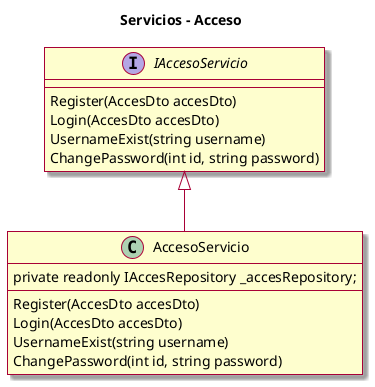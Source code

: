 @startuml presentacion
skin rose
skinparam linetype polyline

title Servicios - Acceso

interface i as "IAccesoServicio"{
    Register(AccesDto accesDto)
    Login(AccesDto accesDto)
    UsernameExist(string username)
    ChangePassword(int id, string password)
}

class c as "AccesoServicio"{
    private readonly IAccesRepository _accesRepository;
    Register(AccesDto accesDto)
    Login(AccesDto accesDto)
    UsernameExist(string username)
    ChangePassword(int id, string password)
}


i <|-- c
@enduml